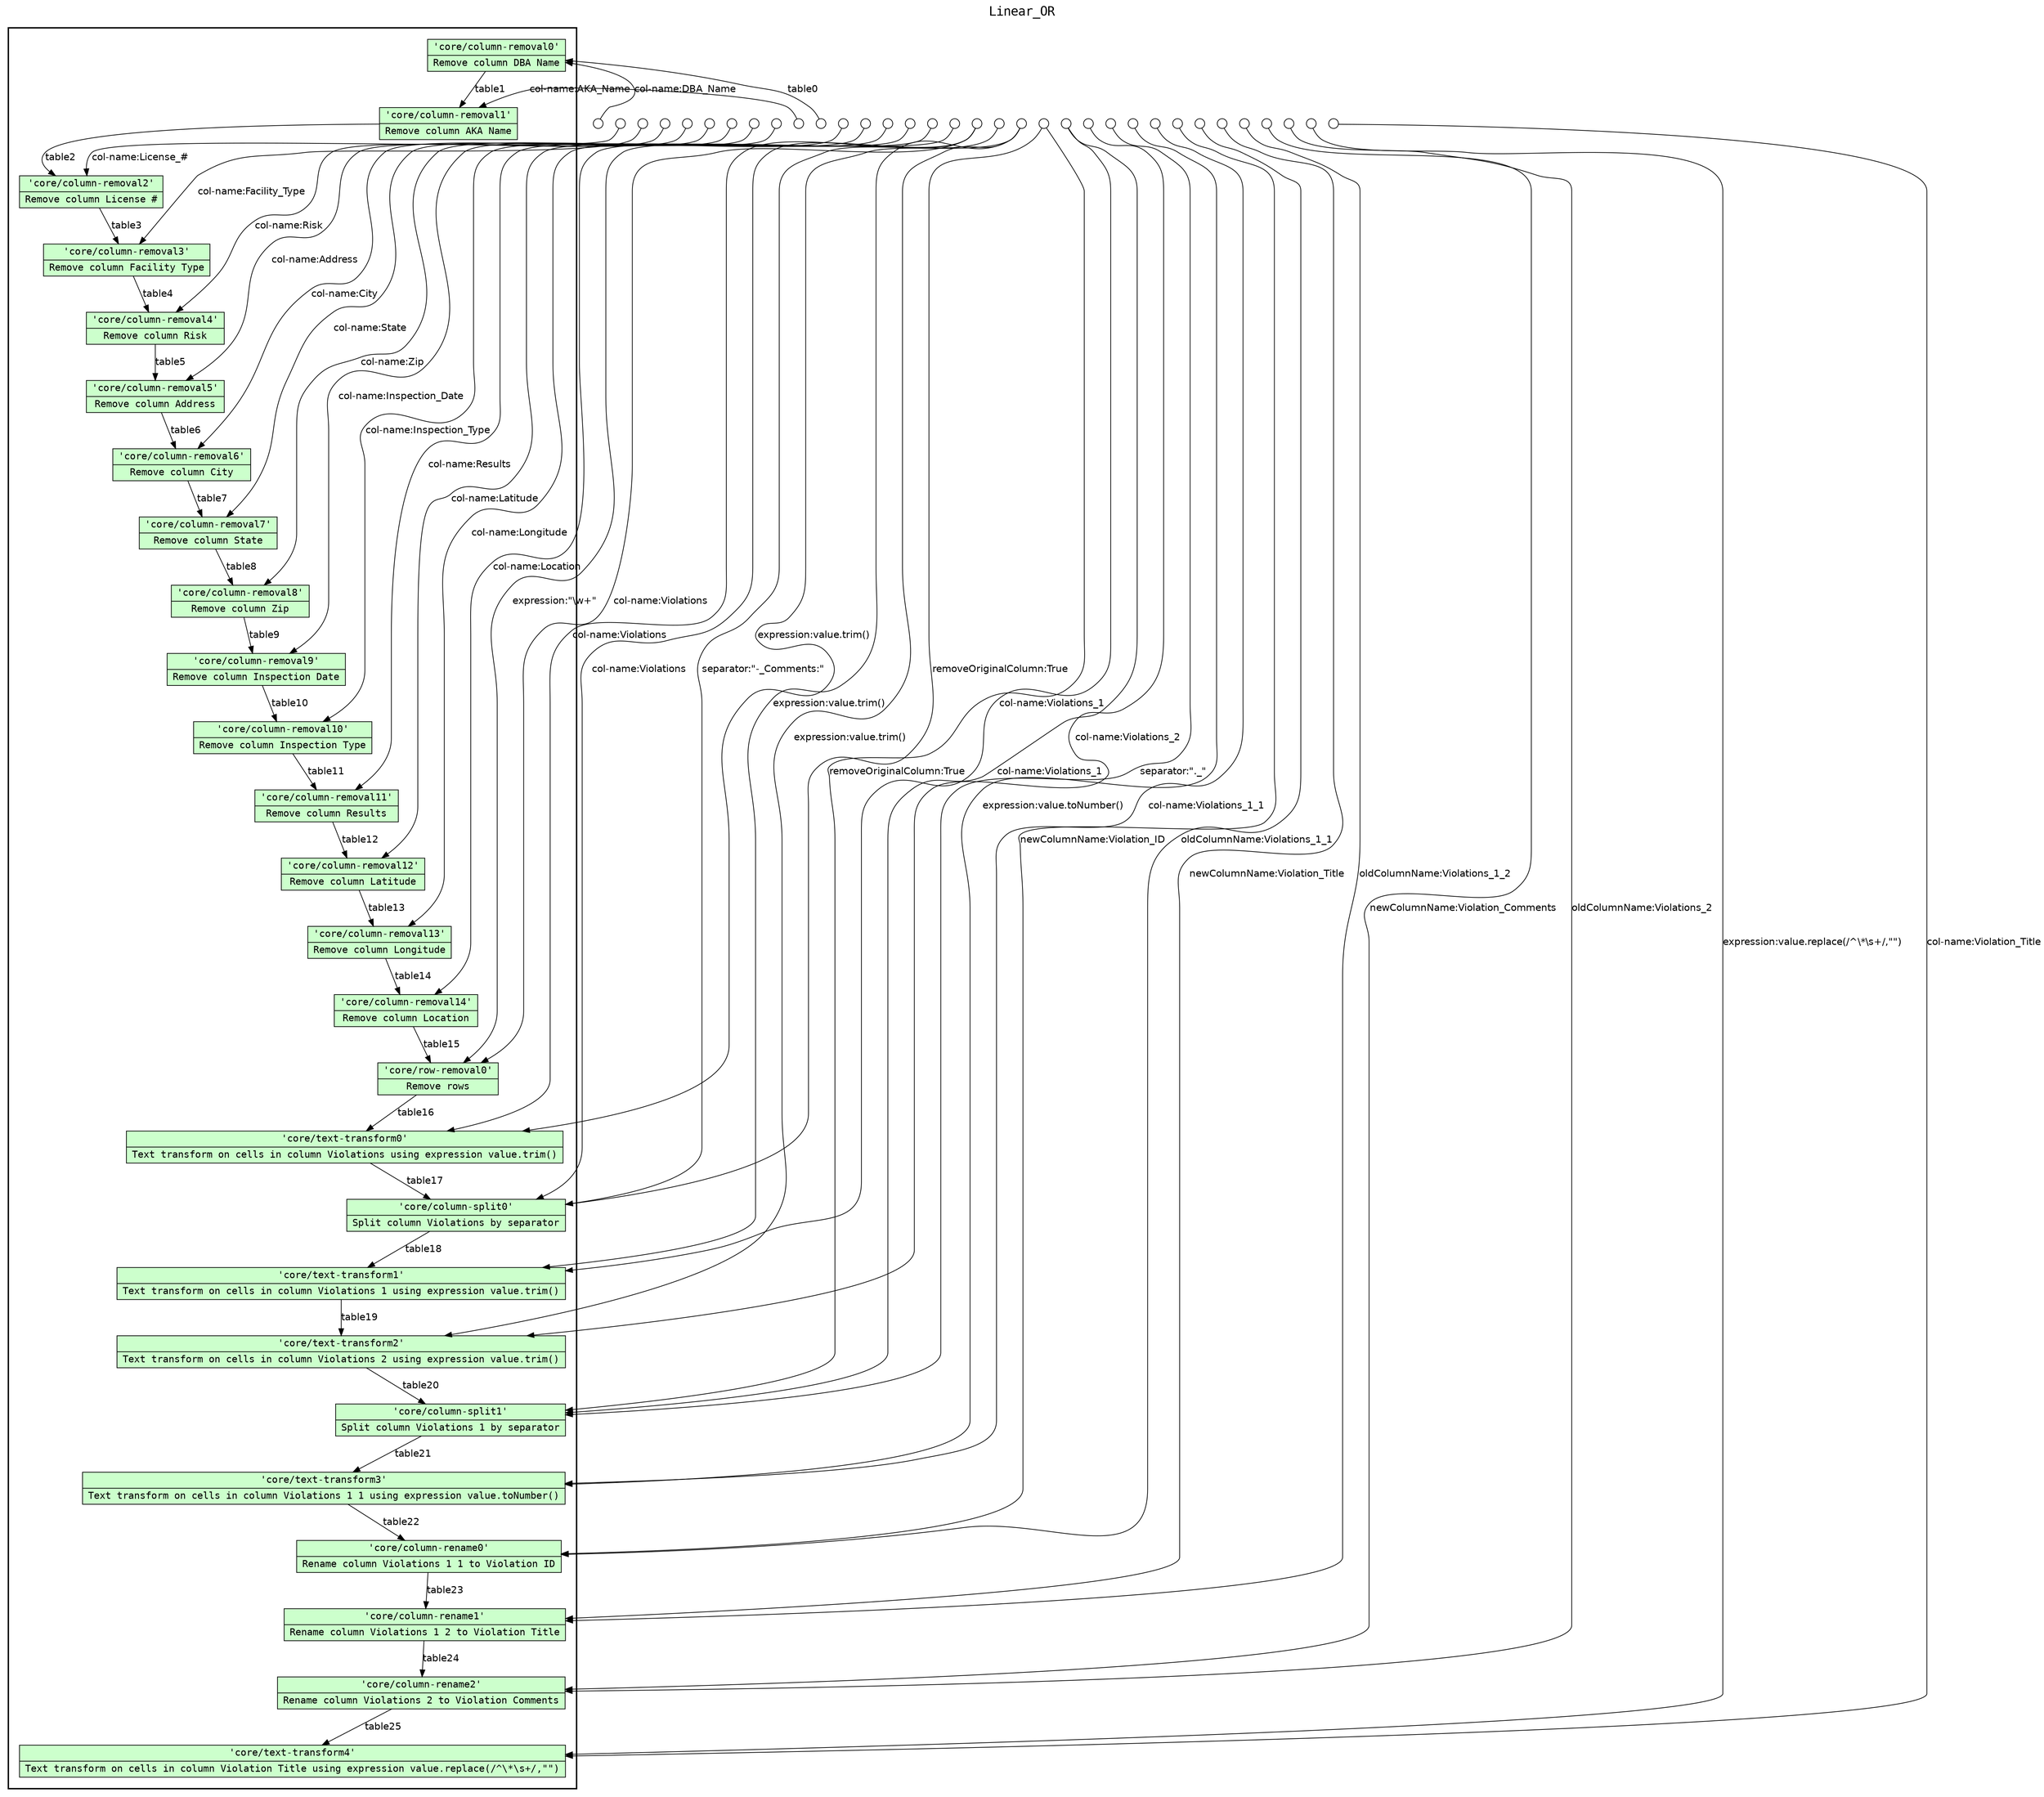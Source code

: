 digraph Workflow {
rankdir=TB
fontname=Courier; fontsize=18; labelloc=t
label=Linear_OR
subgraph cluster_workflow_box_outer { label=""; color=black; penwidth=2
subgraph cluster_workflow_box_inner { label=""; color=white
node[shape=box style=filled fillcolor="#CCFFCC" peripheries=1 fontname=Courier]
"core/column-removal0" [shape=record rankdir=LR label="{<f0> 'core/column-removal0' |<f1> Remove column DBA Name}"];
"core/column-removal1" [shape=record rankdir=LR label="{<f0> 'core/column-removal1' |<f1> Remove column AKA Name}"];
"core/column-removal2" [shape=record rankdir=LR label="{<f0> 'core/column-removal2' |<f1> Remove column License #}"];
"core/column-removal3" [shape=record rankdir=LR label="{<f0> 'core/column-removal3' |<f1> Remove column Facility Type}"];
"core/column-removal4" [shape=record rankdir=LR label="{<f0> 'core/column-removal4' |<f1> Remove column Risk}"];
"core/column-removal5" [shape=record rankdir=LR label="{<f0> 'core/column-removal5' |<f1> Remove column Address}"];
"core/column-removal6" [shape=record rankdir=LR label="{<f0> 'core/column-removal6' |<f1> Remove column City}"];
"core/column-removal7" [shape=record rankdir=LR label="{<f0> 'core/column-removal7' |<f1> Remove column State}"];
"core/column-removal8" [shape=record rankdir=LR label="{<f0> 'core/column-removal8' |<f1> Remove column Zip}"];
"core/column-removal9" [shape=record rankdir=LR label="{<f0> 'core/column-removal9' |<f1> Remove column Inspection Date}"];
"core/column-removal10" [shape=record rankdir=LR label="{<f0> 'core/column-removal10' |<f1> Remove column Inspection Type}"];
"core/column-removal11" [shape=record rankdir=LR label="{<f0> 'core/column-removal11' |<f1> Remove column Results}"];
"core/column-removal12" [shape=record rankdir=LR label="{<f0> 'core/column-removal12' |<f1> Remove column Latitude}"];
"core/column-removal13" [shape=record rankdir=LR label="{<f0> 'core/column-removal13' |<f1> Remove column Longitude}"];
"core/column-removal14" [shape=record rankdir=LR label="{<f0> 'core/column-removal14' |<f1> Remove column Location}"];
"core/row-removal0" [shape=record rankdir=LR label="{<f0> 'core/row-removal0' |<f1> Remove rows}"];
"core/text-transform0" [shape=record rankdir=LR label="{<f0> 'core/text-transform0' |<f1> Text transform on cells in column Violations using expression value.trim()}"];
"core/column-split0" [shape=record rankdir=LR label="{<f0> 'core/column-split0' |<f1> Split column Violations by separator}"];
"core/text-transform1" [shape=record rankdir=LR label="{<f0> 'core/text-transform1' |<f1> Text transform on cells in column Violations 1 using expression value.trim()}"];
"core/text-transform2" [shape=record rankdir=LR label="{<f0> 'core/text-transform2' |<f1> Text transform on cells in column Violations 2 using expression value.trim()}"];
"core/column-split1" [shape=record rankdir=LR label="{<f0> 'core/column-split1' |<f1> Split column Violations 1 by separator}"];
"core/text-transform3" [shape=record rankdir=LR label="{<f0> 'core/text-transform3' |<f1> Text transform on cells in column Violations 1 1 using expression value.toNumber()}"];
"core/column-rename0" [shape=record rankdir=LR label="{<f0> 'core/column-rename0' |<f1> Rename column Violations 1 1 to Violation ID}"];
"core/column-rename1" [shape=record rankdir=LR label="{<f0> 'core/column-rename1' |<f1> Rename column Violations 1 2 to Violation Title}"];
"core/column-rename2" [shape=record rankdir=LR label="{<f0> 'core/column-rename2' |<f1> Rename column Violations 2 to Violation Comments}"];
"core/text-transform4" [shape=record rankdir=LR label="{<f0> 'core/text-transform4' |<f1> Text transform on cells in column Violation Title using expression value.replace(/^\\*\\s+/,\"\")}"];
edge[fontname=Helvetica]
"core/column-removal0" -> "core/column-removal1" [label=table1]
"core/column-removal1" -> "core/column-removal2" [label=table2]
"core/column-removal2" -> "core/column-removal3" [label=table3]
"core/column-removal3" -> "core/column-removal4" [label=table4]
"core/column-removal4" -> "core/column-removal5" [label=table5]
"core/column-removal5" -> "core/column-removal6" [label=table6]
"core/column-removal6" -> "core/column-removal7" [label=table7]
"core/column-removal7" -> "core/column-removal8" [label=table8]
"core/column-removal8" -> "core/column-removal9" [label=table9]
"core/column-removal9" -> "core/column-removal10" [label=table10]
"core/column-removal10" -> "core/column-removal11" [label=table11]
"core/column-removal11" -> "core/column-removal12" [label=table12]
"core/column-removal12" -> "core/column-removal13" [label=table13]
"core/column-removal13" -> "core/column-removal14" [label=table14]
"core/column-removal14" -> "core/row-removal0" [label=table15]
"core/row-removal0" -> "core/text-transform0" [label=table16]
"core/text-transform0" -> "core/column-split0" [label=table17]
"core/column-split0" -> "core/text-transform1" [label=table18]
"core/text-transform1" -> "core/text-transform2" [label=table19]
"core/text-transform2" -> "core/column-split1" [label=table20]
"core/column-split1" -> "core/text-transform3" [label=table21]
"core/text-transform3" -> "core/column-rename0" [label=table22]
"core/column-rename0" -> "core/column-rename1" [label=table23]
"core/column-rename1" -> "core/column-rename2" [label=table24]
"core/column-rename2" -> "core/text-transform4" [label=table25]
}}
subgraph cluster_input_ports_group_outer { label=""; color=white
subgraph cluster_input_ports_group_inner { label=""; color=white
node[shape=circle style=filled fillcolor="#FFFFFF" peripheries=1 fontname=Courier width=0.2]
"separator:\"-_Comments:\"_input_port" [label=""]
"col-name:License_#_input_port" [label=""]
"col-name:Address_input_port" [label=""]
"col-name:Violation_Title_input_port" [label=""]
"col-name:Violations_2_input_port" [label=""]
"oldColumnName:Violations_1_2_input_port" [label=""]
"expression:value.trim()_input_port" [label=""]
"oldColumnName:Violations_2_input_port" [label=""]
"col-name:Longitude_input_port" [label=""]
"oldColumnName:Violations_1_1_input_port" [label=""]
"col-name:Violations_1_1_input_port" [label=""]
"col-name:Facility_Type_input_port" [label=""]
"col-name:Zip_input_port" [label=""]
"col-name:Inspection_Date_input_port" [label=""]
"col-name:Results_input_port" [label=""]
"removeOriginalColumn:True_input_port" [label=""]
"expression:value.toNumber()_input_port" [label=""]
"newColumnName:Violation_Comments_input_port" [label=""]
"expression:\"\\w+\"_input_port" [label=""]
"col-name:Inspection_Type_input_port" [label=""]
"separator:\"._\"_input_port" [label=""]
"col-name:Location_input_port" [label=""]
"col-name:Violations_1_input_port" [label=""]
"col-name:DBA_Name_input_port" [label=""]
"col-name:AKA_Name_input_port" [label=""]
"col-name:Latitude_input_port" [label=""]
"col-name:Risk_input_port" [label=""]
"col-name:State_input_port" [label=""]
"newColumnName:Violation_ID_input_port" [label=""]
"col-name:City_input_port" [label=""]
"newColumnName:Violation_Title_input_port" [label=""]
"expression:value.replace(/^\\*\\s+/,\"\")_input_port" [label=""]
"col-name:Violations_input_port" [label=""]
table0_input_port [label=""]
}}
subgraph cluster_output_ports_group_outer { label=""; color=white
subgraph cluster_output_ports_group_inner { label=""; color=white
node[shape=circle style=filled fillcolor="#FFFFFF" peripheries=1 fontname=Courier width=0.2]
}}
edge[fontname=Helvetica]
"col-name:DBA_Name_input_port" -> "core/column-removal0" [label="col-name:DBA_Name"]
table0_input_port -> "core/column-removal0" [label=table0]
"col-name:AKA_Name_input_port" -> "core/column-removal1" [label="col-name:AKA_Name"]
"col-name:License_#_input_port" -> "core/column-removal2" [label="col-name:License_#"]
"col-name:Facility_Type_input_port" -> "core/column-removal3" [label="col-name:Facility_Type"]
"col-name:Risk_input_port" -> "core/column-removal4" [label="col-name:Risk"]
"col-name:Address_input_port" -> "core/column-removal5" [label="col-name:Address"]
"col-name:City_input_port" -> "core/column-removal6" [label="col-name:City"]
"col-name:State_input_port" -> "core/column-removal7" [label="col-name:State"]
"col-name:Zip_input_port" -> "core/column-removal8" [label="col-name:Zip"]
"col-name:Inspection_Date_input_port" -> "core/column-removal9" [label="col-name:Inspection_Date"]
"col-name:Inspection_Type_input_port" -> "core/column-removal10" [label="col-name:Inspection_Type"]
"col-name:Results_input_port" -> "core/column-removal11" [label="col-name:Results"]
"col-name:Latitude_input_port" -> "core/column-removal12" [label="col-name:Latitude"]
"col-name:Longitude_input_port" -> "core/column-removal13" [label="col-name:Longitude"]
"col-name:Location_input_port" -> "core/column-removal14" [label="col-name:Location"]
"col-name:Violations_input_port" -> "core/row-removal0" [label="col-name:Violations"]
"col-name:Violations_input_port" -> "core/text-transform0" [label="col-name:Violations"]
"col-name:Violations_input_port" -> "core/column-split0" [label="col-name:Violations"]
"expression:\"\\w+\"_input_port" -> "core/row-removal0" [label="expression:\"\\w+\""]
"expression:value.trim()_input_port" -> "core/text-transform0" [label="expression:value.trim()"]
"expression:value.trim()_input_port" -> "core/text-transform1" [label="expression:value.trim()"]
"expression:value.trim()_input_port" -> "core/text-transform2" [label="expression:value.trim()"]
"separator:\"-_Comments:\"_input_port" -> "core/column-split0" [label="separator:\"-_Comments:\""]
"removeOriginalColumn:True_input_port" -> "core/column-split0" [label="removeOriginalColumn:True"]
"removeOriginalColumn:True_input_port" -> "core/column-split1" [label="removeOriginalColumn:True"]
"col-name:Violations_1_input_port" -> "core/text-transform1" [label="col-name:Violations_1"]
"col-name:Violations_1_input_port" -> "core/column-split1" [label="col-name:Violations_1"]
"col-name:Violations_2_input_port" -> "core/text-transform2" [label="col-name:Violations_2"]
"separator:\"._\"_input_port" -> "core/column-split1" [label="separator:\"._\""]
"col-name:Violations_1_1_input_port" -> "core/text-transform3" [label="col-name:Violations_1_1"]
"expression:value.toNumber()_input_port" -> "core/text-transform3" [label="expression:value.toNumber()"]
"oldColumnName:Violations_1_1_input_port" -> "core/column-rename0" [label="oldColumnName:Violations_1_1"]
"newColumnName:Violation_ID_input_port" -> "core/column-rename0" [label="newColumnName:Violation_ID"]
"oldColumnName:Violations_1_2_input_port" -> "core/column-rename1" [label="oldColumnName:Violations_1_2"]
"newColumnName:Violation_Title_input_port" -> "core/column-rename1" [label="newColumnName:Violation_Title"]
"oldColumnName:Violations_2_input_port" -> "core/column-rename2" [label="oldColumnName:Violations_2"]
"newColumnName:Violation_Comments_input_port" -> "core/column-rename2" [label="newColumnName:Violation_Comments"]
"col-name:Violation_Title_input_port" -> "core/text-transform4" [label="col-name:Violation_Title"]
"expression:value.replace(/^\\*\\s+/,\"\")_input_port" -> "core/text-transform4" [label="expression:value.replace(/^\\*\\s+/,\"\")"]
edge[fontname=Helvetica]
}
